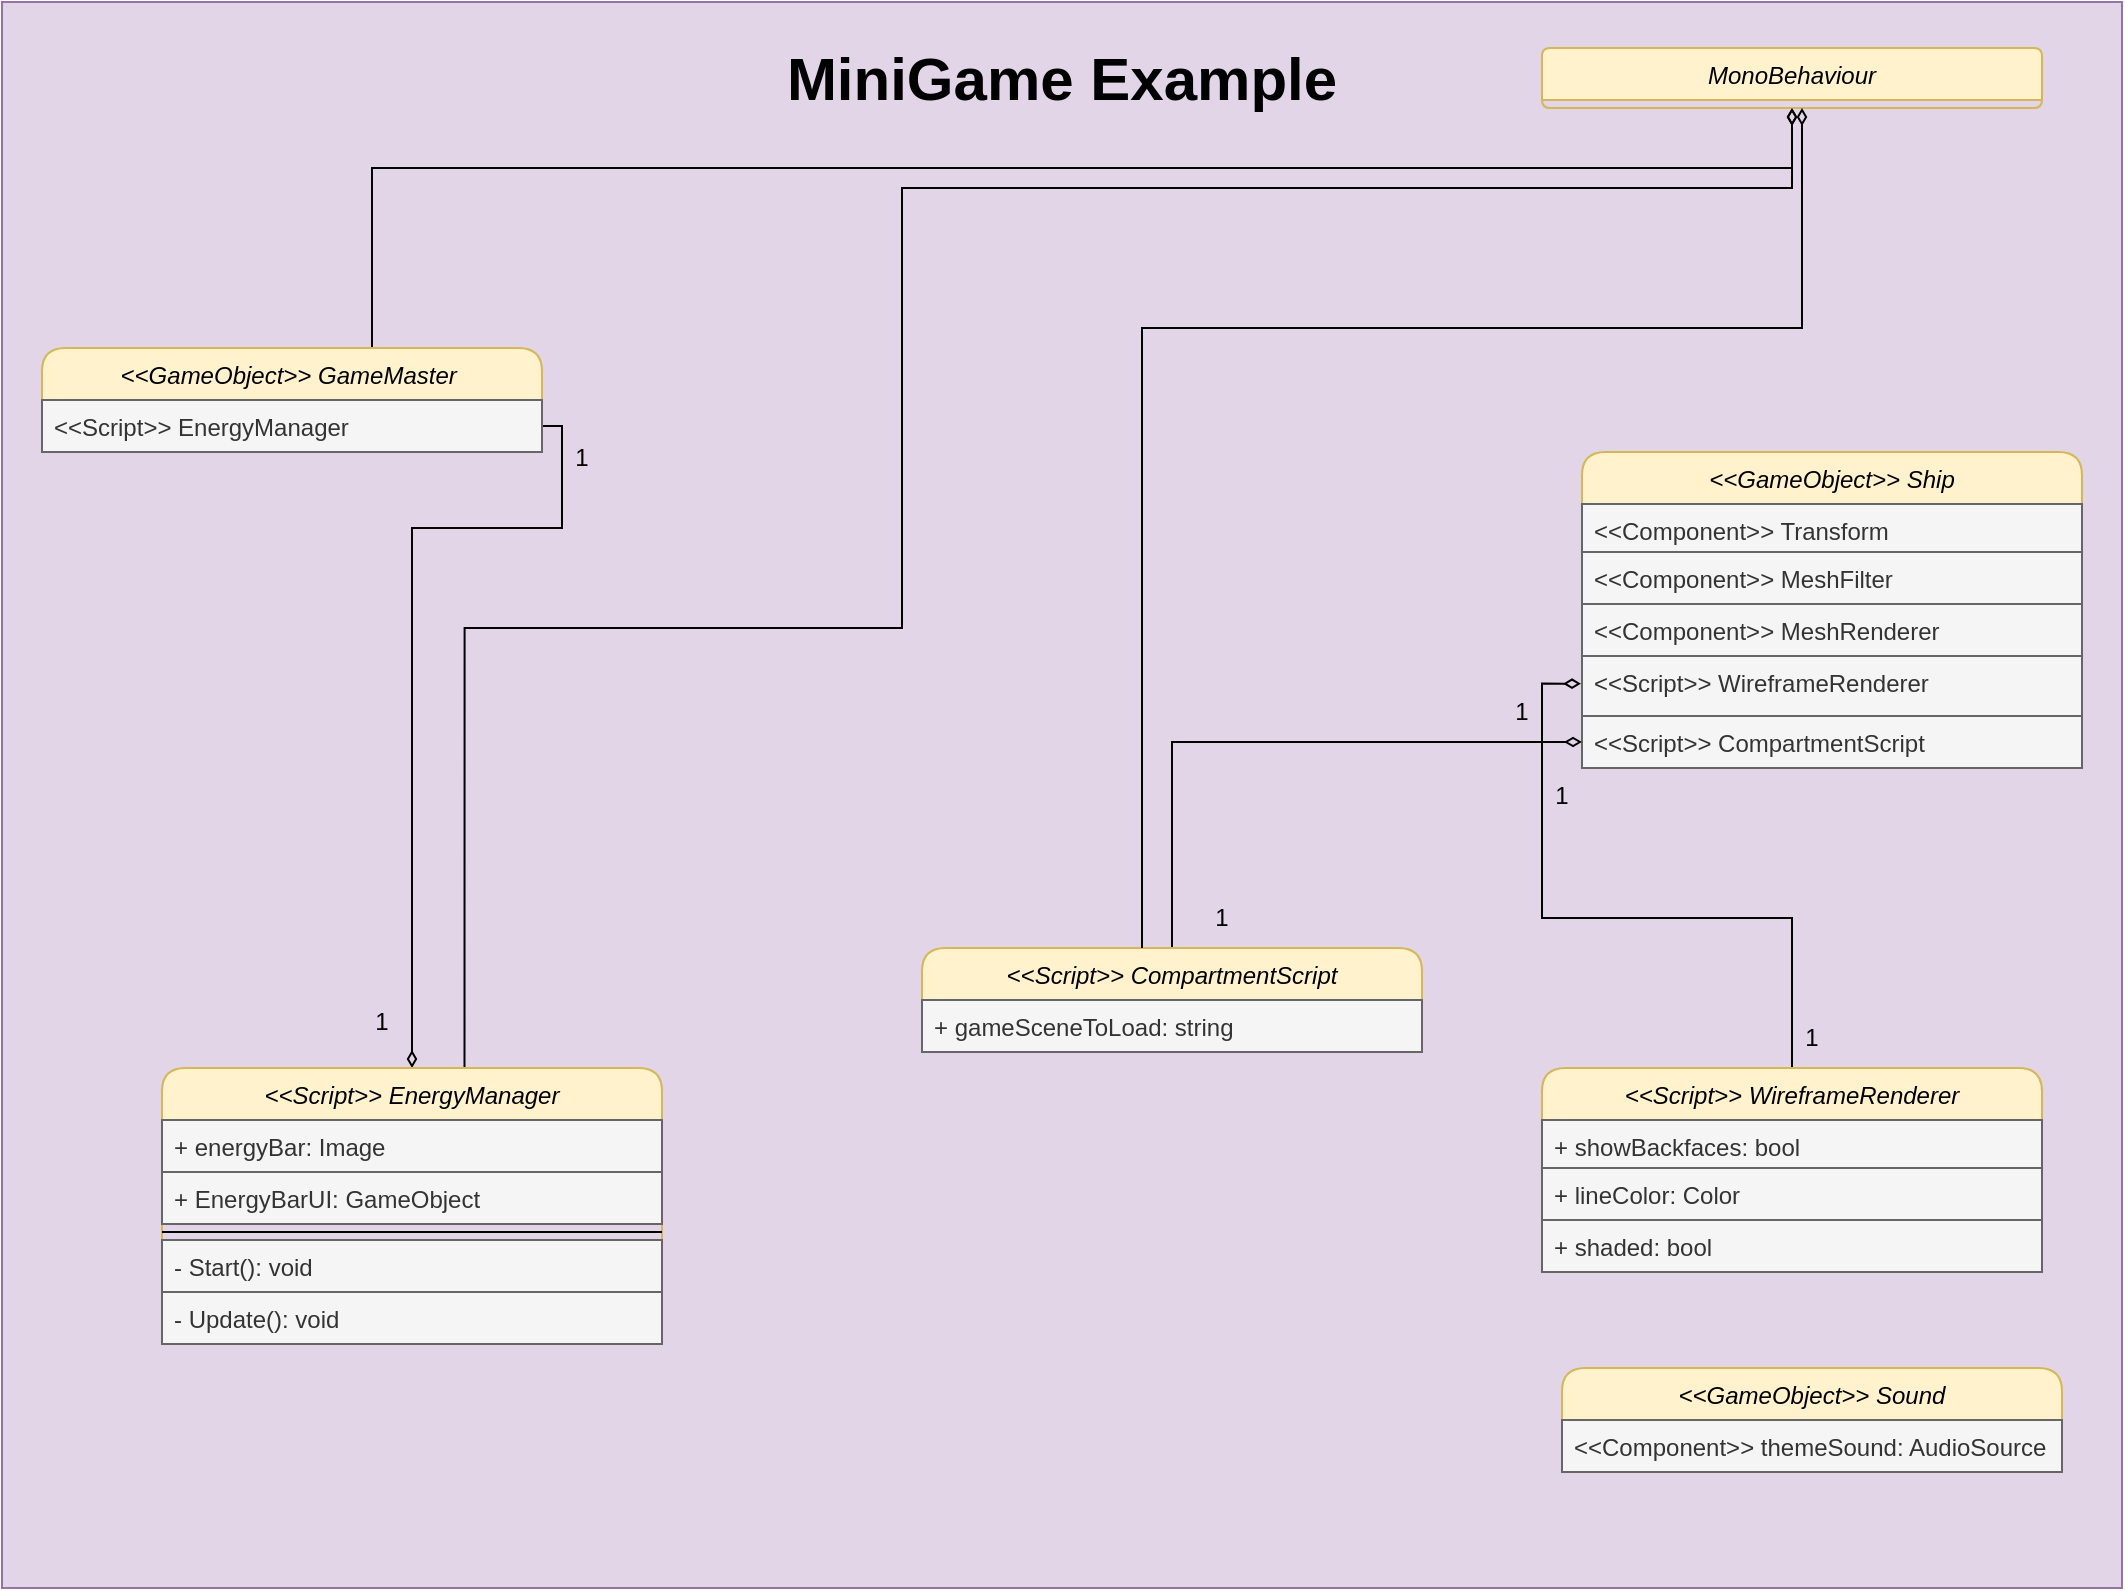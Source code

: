<mxfile version="16.4.7" type="device"><diagram id="C5RBs43oDa-KdzZeNtuy" name="Page-1"><mxGraphModel dx="1718" dy="908" grid="1" gridSize="10" guides="1" tooltips="1" connect="1" arrows="1" fold="1" page="1" pageScale="1" pageWidth="1169" pageHeight="827" math="0" shadow="0"><root><mxCell id="WIyWlLk6GJQsqaUBKTNV-0"/><mxCell id="WIyWlLk6GJQsqaUBKTNV-1" parent="WIyWlLk6GJQsqaUBKTNV-0"/><mxCell id="RIADll1xr6GY2goa0a4w-50" value="" style="whiteSpace=wrap;html=1;verticalAlign=bottom;fillColor=#e1d5e7;strokeColor=#9673a6;" vertex="1" parent="WIyWlLk6GJQsqaUBKTNV-1"><mxGeometry x="60" y="17" width="1060" height="793" as="geometry"/></mxCell><mxCell id="RIADll1xr6GY2goa0a4w-92" style="edgeStyle=orthogonalEdgeStyle;rounded=0;orthogonalLoop=1;jettySize=auto;html=1;entryX=0.5;entryY=1;entryDx=0;entryDy=0;fontSize=30;startArrow=none;startFill=0;endArrow=diamondThin;endFill=0;strokeWidth=1;exitX=0.605;exitY=0.002;exitDx=0;exitDy=0;exitPerimeter=0;" edge="1" parent="WIyWlLk6GJQsqaUBKTNV-1" source="zkfFHV4jXpPFQw0GAbJ--0" target="RIADll1xr6GY2goa0a4w-57"><mxGeometry relative="1" as="geometry"><Array as="points"><mxPoint x="291" y="330"/><mxPoint x="510" y="330"/><mxPoint x="510" y="110"/><mxPoint x="955" y="110"/></Array></mxGeometry></mxCell><mxCell id="RIADll1xr6GY2goa0a4w-93" style="edgeStyle=orthogonalEdgeStyle;rounded=0;orthogonalLoop=1;jettySize=auto;html=1;exitX=0.5;exitY=0;exitDx=0;exitDy=0;entryX=1;entryY=0.5;entryDx=0;entryDy=0;fontSize=30;startArrow=diamondThin;startFill=0;endArrow=none;endFill=0;strokeWidth=1;" edge="1" parent="WIyWlLk6GJQsqaUBKTNV-1" source="zkfFHV4jXpPFQw0GAbJ--0" target="RIADll1xr6GY2goa0a4w-87"><mxGeometry relative="1" as="geometry"><Array as="points"><mxPoint x="265" y="280"/><mxPoint x="340" y="280"/><mxPoint x="340" y="229"/></Array></mxGeometry></mxCell><mxCell id="zkfFHV4jXpPFQw0GAbJ--0" value="&lt;&lt;Script&gt;&gt; EnergyManager" style="swimlane;fontStyle=2;align=center;verticalAlign=top;childLayout=stackLayout;horizontal=1;startSize=26;horizontalStack=0;resizeParent=1;resizeLast=0;collapsible=1;marginBottom=0;rounded=1;shadow=0;strokeWidth=1;fillColor=#fff2cc;strokeColor=#d6b656;" parent="WIyWlLk6GJQsqaUBKTNV-1" vertex="1"><mxGeometry x="140" y="550" width="250" height="138" as="geometry"><mxRectangle x="230" y="140" width="160" height="26" as="alternateBounds"/></mxGeometry></mxCell><mxCell id="zkfFHV4jXpPFQw0GAbJ--1" value="+ energyBar: Image " style="text;align=left;verticalAlign=top;spacingLeft=4;spacingRight=4;overflow=hidden;rotatable=0;points=[[0,0.5],[1,0.5]];portConstraint=eastwest;fillColor=#f5f5f5;fontColor=#333333;strokeColor=#666666;" parent="zkfFHV4jXpPFQw0GAbJ--0" vertex="1"><mxGeometry y="26" width="250" height="26" as="geometry"/></mxCell><mxCell id="RIADll1xr6GY2goa0a4w-81" value="+ EnergyBarUI: GameObject" style="text;align=left;verticalAlign=top;spacingLeft=4;spacingRight=4;overflow=hidden;rotatable=0;points=[[0,0.5],[1,0.5]];portConstraint=eastwest;fillColor=#f5f5f5;fontColor=#333333;strokeColor=#666666;" vertex="1" parent="zkfFHV4jXpPFQw0GAbJ--0"><mxGeometry y="52" width="250" height="26" as="geometry"/></mxCell><mxCell id="RIADll1xr6GY2goa0a4w-127" value="" style="line;html=1;strokeWidth=1;align=left;verticalAlign=middle;spacingTop=-1;spacingLeft=3;spacingRight=3;rotatable=0;labelPosition=right;points=[];portConstraint=eastwest;" vertex="1" parent="zkfFHV4jXpPFQw0GAbJ--0"><mxGeometry y="78" width="250" height="8" as="geometry"/></mxCell><mxCell id="zkfFHV4jXpPFQw0GAbJ--2" value="- Start(): void" style="text;align=left;verticalAlign=top;spacingLeft=4;spacingRight=4;overflow=hidden;rotatable=0;points=[[0,0.5],[1,0.5]];portConstraint=eastwest;rounded=0;shadow=0;html=0;fillColor=#f5f5f5;fontColor=#333333;strokeColor=#666666;" parent="zkfFHV4jXpPFQw0GAbJ--0" vertex="1"><mxGeometry y="86" width="250" height="26" as="geometry"/></mxCell><mxCell id="zkfFHV4jXpPFQw0GAbJ--3" value="- Update(): void" style="text;align=left;verticalAlign=top;spacingLeft=4;spacingRight=4;overflow=hidden;rotatable=0;points=[[0,0.5],[1,0.5]];portConstraint=eastwest;rounded=0;shadow=0;html=0;fillColor=#f5f5f5;fontColor=#333333;strokeColor=#666666;" parent="zkfFHV4jXpPFQw0GAbJ--0" vertex="1"><mxGeometry y="112" width="250" height="26" as="geometry"/></mxCell><mxCell id="RIADll1xr6GY2goa0a4w-51" value="&lt;font style=&quot;font-size: 30px&quot;&gt;&lt;b&gt;MiniGame Example&lt;/b&gt;&lt;/font&gt;" style="text;html=1;strokeColor=none;fillColor=none;align=center;verticalAlign=middle;whiteSpace=wrap;rounded=0;" vertex="1" parent="WIyWlLk6GJQsqaUBKTNV-1"><mxGeometry x="425" y="20" width="330" height="70" as="geometry"/></mxCell><mxCell id="RIADll1xr6GY2goa0a4w-57" value="MonoBehaviour" style="swimlane;fontStyle=2;align=center;verticalAlign=top;childLayout=stackLayout;horizontal=1;startSize=26;horizontalStack=0;resizeParent=1;resizeLast=0;collapsible=1;marginBottom=0;rounded=1;shadow=0;strokeWidth=1;fillColor=#fff2cc;strokeColor=#d6b656;" vertex="1" parent="WIyWlLk6GJQsqaUBKTNV-1"><mxGeometry x="830" y="40" width="250" height="30" as="geometry"><mxRectangle x="230" y="140" width="160" height="26" as="alternateBounds"/></mxGeometry></mxCell><mxCell id="RIADll1xr6GY2goa0a4w-91" style="edgeStyle=orthogonalEdgeStyle;rounded=0;orthogonalLoop=1;jettySize=auto;html=1;entryX=0.5;entryY=1;entryDx=0;entryDy=0;fontSize=30;startArrow=none;startFill=0;endArrow=diamondThin;endFill=0;strokeWidth=1;" edge="1" parent="WIyWlLk6GJQsqaUBKTNV-1" source="RIADll1xr6GY2goa0a4w-86" target="RIADll1xr6GY2goa0a4w-57"><mxGeometry relative="1" as="geometry"><Array as="points"><mxPoint x="245" y="100"/><mxPoint x="955" y="100"/></Array></mxGeometry></mxCell><mxCell id="RIADll1xr6GY2goa0a4w-86" value="&lt;&lt;GameObject&gt;&gt; GameMaster " style="swimlane;fontStyle=2;align=center;verticalAlign=top;childLayout=stackLayout;horizontal=1;startSize=26;horizontalStack=0;resizeParent=1;resizeLast=0;collapsible=1;marginBottom=0;rounded=1;shadow=0;strokeWidth=1;fillColor=#fff2cc;strokeColor=#d6b656;" vertex="1" parent="WIyWlLk6GJQsqaUBKTNV-1"><mxGeometry x="80" y="190" width="250" height="52" as="geometry"><mxRectangle x="230" y="140" width="160" height="26" as="alternateBounds"/></mxGeometry></mxCell><mxCell id="RIADll1xr6GY2goa0a4w-87" value="&lt;&lt;Script&gt;&gt; EnergyManager" style="text;align=left;verticalAlign=top;spacingLeft=4;spacingRight=4;overflow=hidden;rotatable=0;points=[[0,0.5],[1,0.5]];portConstraint=eastwest;fillColor=#f5f5f5;fontColor=#333333;strokeColor=#666666;" vertex="1" parent="RIADll1xr6GY2goa0a4w-86"><mxGeometry y="26" width="250" height="26" as="geometry"/></mxCell><mxCell id="RIADll1xr6GY2goa0a4w-94" value="1" style="text;html=1;strokeColor=none;fillColor=none;align=center;verticalAlign=middle;whiteSpace=wrap;rounded=0;" vertex="1" parent="WIyWlLk6GJQsqaUBKTNV-1"><mxGeometry x="220" y="512" width="60" height="30" as="geometry"/></mxCell><mxCell id="RIADll1xr6GY2goa0a4w-95" value="1&lt;br&gt;" style="text;html=1;strokeColor=none;fillColor=none;align=center;verticalAlign=middle;whiteSpace=wrap;rounded=0;" vertex="1" parent="WIyWlLk6GJQsqaUBKTNV-1"><mxGeometry x="320" y="230" width="60" height="30" as="geometry"/></mxCell><mxCell id="RIADll1xr6GY2goa0a4w-105" value="&lt;&lt;GameObject&gt;&gt; Ship" style="swimlane;fontStyle=2;align=center;verticalAlign=top;childLayout=stackLayout;horizontal=1;startSize=26;horizontalStack=0;resizeParent=1;resizeLast=0;collapsible=1;marginBottom=0;rounded=1;shadow=0;strokeWidth=1;fillColor=#fff2cc;strokeColor=#d6b656;" vertex="1" parent="WIyWlLk6GJQsqaUBKTNV-1"><mxGeometry x="850" y="242" width="250" height="120" as="geometry"><mxRectangle x="230" y="140" width="160" height="26" as="alternateBounds"/></mxGeometry></mxCell><mxCell id="RIADll1xr6GY2goa0a4w-106" value="&lt;&lt;Component&gt;&gt; Transform" style="text;align=left;verticalAlign=top;spacingLeft=4;spacingRight=4;overflow=hidden;rotatable=0;points=[[0,0.5],[1,0.5]];portConstraint=eastwest;fillColor=#f5f5f5;fontColor=#333333;strokeColor=#666666;" vertex="1" parent="RIADll1xr6GY2goa0a4w-105"><mxGeometry y="26" width="250" height="26" as="geometry"/></mxCell><mxCell id="RIADll1xr6GY2goa0a4w-111" value="&lt;&lt;Component&gt;&gt; MeshFilter" style="text;align=left;verticalAlign=top;spacingLeft=4;spacingRight=4;overflow=hidden;rotatable=0;points=[[0,0.5],[1,0.5]];portConstraint=eastwest;fillColor=#f5f5f5;fontColor=#333333;strokeColor=#666666;" vertex="1" parent="WIyWlLk6GJQsqaUBKTNV-1"><mxGeometry x="850" y="292" width="250" height="26" as="geometry"/></mxCell><mxCell id="RIADll1xr6GY2goa0a4w-112" value="&lt;&lt;Component&gt;&gt; MeshRenderer" style="text;align=left;verticalAlign=top;spacingLeft=4;spacingRight=4;overflow=hidden;rotatable=0;points=[[0,0.5],[1,0.5]];portConstraint=eastwest;fillColor=#f5f5f5;fontColor=#333333;strokeColor=#666666;" vertex="1" parent="WIyWlLk6GJQsqaUBKTNV-1"><mxGeometry x="850" y="318" width="250" height="26" as="geometry"/></mxCell><mxCell id="RIADll1xr6GY2goa0a4w-114" value="&lt;&lt;Script&gt;&gt; WireframeRenderer" style="text;align=left;verticalAlign=top;spacingLeft=4;spacingRight=4;overflow=hidden;rotatable=0;points=[[0,0.5],[1,0.5]];portConstraint=eastwest;fillColor=#f5f5f5;fontColor=#333333;strokeColor=#666666;" vertex="1" parent="WIyWlLk6GJQsqaUBKTNV-1"><mxGeometry x="850" y="344" width="250" height="56" as="geometry"/></mxCell><mxCell id="RIADll1xr6GY2goa0a4w-122" style="edgeStyle=orthogonalEdgeStyle;rounded=0;orthogonalLoop=1;jettySize=auto;html=1;fontSize=30;startArrow=none;startFill=0;endArrow=diamondThin;endFill=0;strokeWidth=1;entryX=-0.002;entryY=0.247;entryDx=0;entryDy=0;entryPerimeter=0;" edge="1" parent="WIyWlLk6GJQsqaUBKTNV-1" source="RIADll1xr6GY2goa0a4w-115" target="RIADll1xr6GY2goa0a4w-114"><mxGeometry relative="1" as="geometry"><Array as="points"/></mxGeometry></mxCell><mxCell id="RIADll1xr6GY2goa0a4w-115" value="&lt;&lt;Script&gt;&gt; WireframeRenderer" style="swimlane;fontStyle=2;align=center;verticalAlign=top;childLayout=stackLayout;horizontal=1;startSize=26;horizontalStack=0;resizeParent=1;resizeLast=0;collapsible=1;marginBottom=0;rounded=1;shadow=0;strokeWidth=1;fillColor=#fff2cc;strokeColor=#d6b656;" vertex="1" parent="WIyWlLk6GJQsqaUBKTNV-1"><mxGeometry x="830" y="550" width="250" height="100" as="geometry"><mxRectangle x="230" y="140" width="160" height="26" as="alternateBounds"/></mxGeometry></mxCell><mxCell id="RIADll1xr6GY2goa0a4w-116" value="+ showBackfaces: bool" style="text;align=left;verticalAlign=top;spacingLeft=4;spacingRight=4;overflow=hidden;rotatable=0;points=[[0,0.5],[1,0.5]];portConstraint=eastwest;fillColor=#f5f5f5;fontColor=#333333;strokeColor=#666666;" vertex="1" parent="RIADll1xr6GY2goa0a4w-115"><mxGeometry y="26" width="250" height="26" as="geometry"/></mxCell><mxCell id="RIADll1xr6GY2goa0a4w-120" value="+ lineColor: Color" style="text;align=left;verticalAlign=top;spacingLeft=4;spacingRight=4;overflow=hidden;rotatable=0;points=[[0,0.5],[1,0.5]];portConstraint=eastwest;fillColor=#f5f5f5;fontColor=#333333;strokeColor=#666666;" vertex="1" parent="WIyWlLk6GJQsqaUBKTNV-1"><mxGeometry x="830" y="600" width="250" height="26" as="geometry"/></mxCell><mxCell id="RIADll1xr6GY2goa0a4w-121" value="+ shaded: bool" style="text;align=left;verticalAlign=top;spacingLeft=4;spacingRight=4;overflow=hidden;rotatable=0;points=[[0,0.5],[1,0.5]];portConstraint=eastwest;fillColor=#f5f5f5;fontColor=#333333;strokeColor=#666666;" vertex="1" parent="WIyWlLk6GJQsqaUBKTNV-1"><mxGeometry x="830" y="626" width="250" height="26" as="geometry"/></mxCell><mxCell id="RIADll1xr6GY2goa0a4w-125" value="1&lt;br&gt;" style="text;html=1;strokeColor=none;fillColor=none;align=center;verticalAlign=middle;whiteSpace=wrap;rounded=0;" vertex="1" parent="WIyWlLk6GJQsqaUBKTNV-1"><mxGeometry x="790" y="357" width="60" height="30" as="geometry"/></mxCell><mxCell id="RIADll1xr6GY2goa0a4w-126" value="1&lt;br&gt;" style="text;html=1;strokeColor=none;fillColor=none;align=center;verticalAlign=middle;whiteSpace=wrap;rounded=0;" vertex="1" parent="WIyWlLk6GJQsqaUBKTNV-1"><mxGeometry x="935" y="520" width="60" height="30" as="geometry"/></mxCell><mxCell id="RIADll1xr6GY2goa0a4w-129" value="&lt;&lt;GameObject&gt;&gt; Sound" style="swimlane;fontStyle=2;align=center;verticalAlign=top;childLayout=stackLayout;horizontal=1;startSize=26;horizontalStack=0;resizeParent=1;resizeLast=0;collapsible=1;marginBottom=0;rounded=1;shadow=0;strokeWidth=1;fillColor=#fff2cc;strokeColor=#d6b656;" vertex="1" parent="WIyWlLk6GJQsqaUBKTNV-1"><mxGeometry x="840" y="700" width="250" height="52" as="geometry"><mxRectangle x="230" y="140" width="160" height="26" as="alternateBounds"/></mxGeometry></mxCell><mxCell id="RIADll1xr6GY2goa0a4w-130" value="&lt;&lt;Component&gt;&gt; themeSound: AudioSource" style="text;align=left;verticalAlign=top;spacingLeft=4;spacingRight=4;overflow=hidden;rotatable=0;points=[[0,0.5],[1,0.5]];portConstraint=eastwest;fillColor=#f5f5f5;fontColor=#333333;strokeColor=#666666;" vertex="1" parent="RIADll1xr6GY2goa0a4w-129"><mxGeometry y="26" width="250" height="26" as="geometry"/></mxCell><mxCell id="RIADll1xr6GY2goa0a4w-132" value="&lt;&lt;Script&gt;&gt; CompartmentScript" style="text;align=left;verticalAlign=top;spacingLeft=4;spacingRight=4;overflow=hidden;rotatable=0;points=[[0,0.5],[1,0.5]];portConstraint=eastwest;fillColor=#f5f5f5;fontColor=#333333;strokeColor=#666666;" vertex="1" parent="WIyWlLk6GJQsqaUBKTNV-1"><mxGeometry x="850" y="374" width="250" height="26" as="geometry"/></mxCell><mxCell id="RIADll1xr6GY2goa0a4w-135" style="edgeStyle=orthogonalEdgeStyle;rounded=0;orthogonalLoop=1;jettySize=auto;html=1;exitX=0.5;exitY=0;exitDx=0;exitDy=0;entryX=0;entryY=0.5;entryDx=0;entryDy=0;fontSize=30;startArrow=none;startFill=0;endArrow=diamondThin;endFill=0;strokeWidth=1;" edge="1" parent="WIyWlLk6GJQsqaUBKTNV-1" source="RIADll1xr6GY2goa0a4w-133" target="RIADll1xr6GY2goa0a4w-132"><mxGeometry relative="1" as="geometry"/></mxCell><mxCell id="RIADll1xr6GY2goa0a4w-133" value="&lt;&lt;Script&gt;&gt; CompartmentScript" style="swimlane;fontStyle=2;align=center;verticalAlign=top;childLayout=stackLayout;horizontal=1;startSize=26;horizontalStack=0;resizeParent=1;resizeLast=0;collapsible=1;marginBottom=0;rounded=1;shadow=0;strokeWidth=1;fillColor=#fff2cc;strokeColor=#d6b656;" vertex="1" parent="WIyWlLk6GJQsqaUBKTNV-1"><mxGeometry x="520" y="490" width="250" height="52" as="geometry"><mxRectangle x="230" y="140" width="160" height="26" as="alternateBounds"/></mxGeometry></mxCell><mxCell id="RIADll1xr6GY2goa0a4w-134" value="+ gameSceneToLoad: string" style="text;align=left;verticalAlign=top;spacingLeft=4;spacingRight=4;overflow=hidden;rotatable=0;points=[[0,0.5],[1,0.5]];portConstraint=eastwest;fillColor=#f5f5f5;fontColor=#333333;strokeColor=#666666;" vertex="1" parent="RIADll1xr6GY2goa0a4w-133"><mxGeometry y="26" width="250" height="26" as="geometry"/></mxCell><mxCell id="RIADll1xr6GY2goa0a4w-136" value="1&lt;br&gt;" style="text;html=1;strokeColor=none;fillColor=none;align=center;verticalAlign=middle;whiteSpace=wrap;rounded=0;" vertex="1" parent="WIyWlLk6GJQsqaUBKTNV-1"><mxGeometry x="810" y="399" width="60" height="30" as="geometry"/></mxCell><mxCell id="RIADll1xr6GY2goa0a4w-139" style="edgeStyle=orthogonalEdgeStyle;rounded=0;orthogonalLoop=1;jettySize=auto;html=1;fontSize=30;startArrow=none;startFill=0;endArrow=diamondThin;endFill=0;strokeWidth=1;" edge="1" parent="WIyWlLk6GJQsqaUBKTNV-1"><mxGeometry relative="1" as="geometry"><mxPoint x="960" y="70" as="targetPoint"/><mxPoint x="630" y="490" as="sourcePoint"/><Array as="points"><mxPoint x="630" y="490"/><mxPoint x="630" y="180"/><mxPoint x="960" y="180"/></Array></mxGeometry></mxCell><mxCell id="RIADll1xr6GY2goa0a4w-137" value="1&lt;br&gt;" style="text;html=1;strokeColor=none;fillColor=none;align=center;verticalAlign=middle;whiteSpace=wrap;rounded=0;" vertex="1" parent="WIyWlLk6GJQsqaUBKTNV-1"><mxGeometry x="640" y="460" width="60" height="30" as="geometry"/></mxCell></root></mxGraphModel></diagram></mxfile>